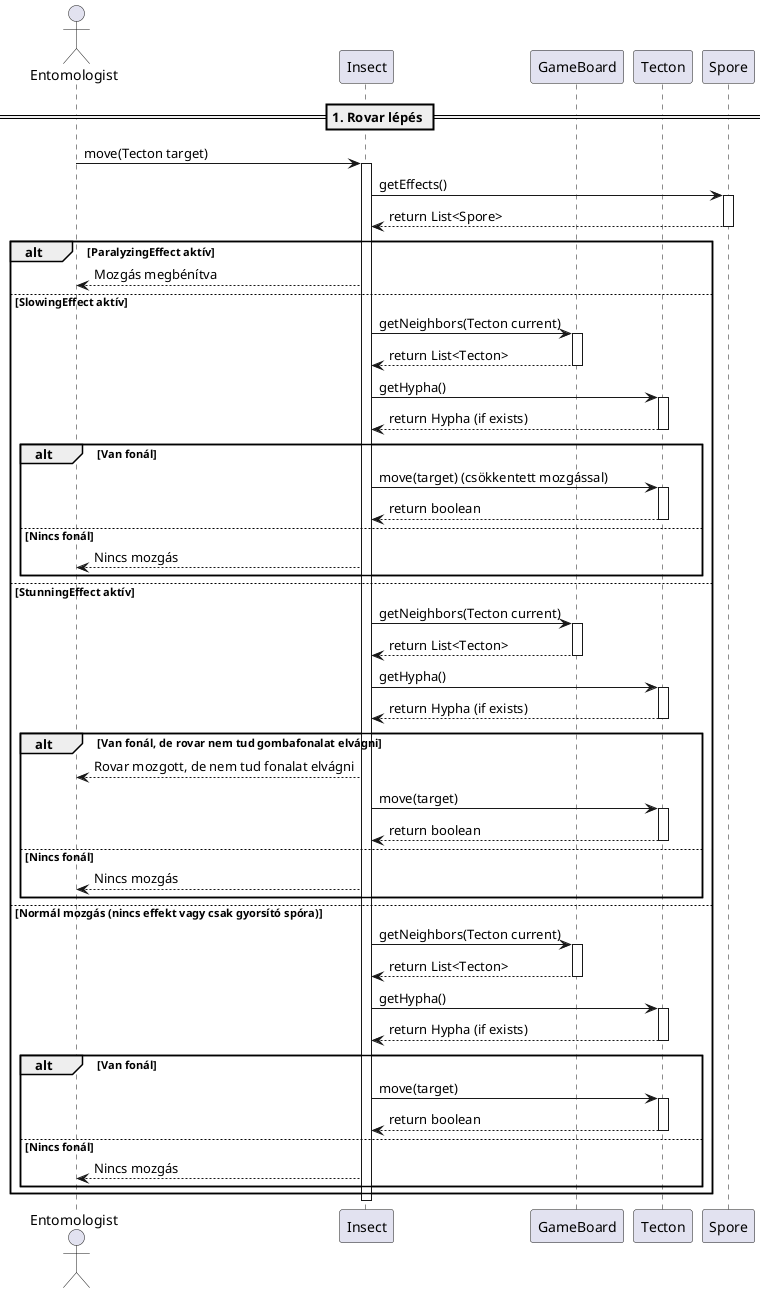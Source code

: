 @startuml

== 1. Rovar lépés ==
actor Entomologist
participant Insect
participant GameBoard
participant Tecton
participant Spore

Entomologist -> Insect: move(Tecton target)
activate Insect

Insect -> Spore: getEffects()
activate Spore
Spore --> Insect: return List<Spore>

deactivate Spore

alt ParalyzingEffect aktív
    Insect --> Entomologist: Mozgás megbénítva
else SlowingEffect aktív
    Insect -> GameBoard: getNeighbors(Tecton current)
    activate GameBoard
    GameBoard --> Insect: return List<Tecton>
    deactivate GameBoard

    Insect -> Tecton: getHypha()
    activate Tecton
    Tecton --> Insect: return Hypha (if exists)
    deactivate Tecton

    alt Van fonál
        Insect -> Tecton: move(target) (csökkentett mozgással)
        activate Tecton
        Tecton --> Insect: return boolean
        deactivate Tecton
    else Nincs fonál
        Insect --> Entomologist: Nincs mozgás
    end

else StunningEffect aktív
    Insect -> GameBoard: getNeighbors(Tecton current)
    activate GameBoard
    GameBoard --> Insect: return List<Tecton>
    deactivate GameBoard

    Insect -> Tecton: getHypha()
    activate Tecton
    Tecton --> Insect: return Hypha (if exists)
    deactivate Tecton

    alt Van fonál, de rovar nem tud gombafonalat elvágni
        Insect --> Entomologist: Rovar mozgott, de nem tud fonalat elvágni
        Insect -> Tecton: move(target)
        activate Tecton
        Tecton --> Insect: return boolean
        deactivate Tecton
    else Nincs fonál
        Insect --> Entomologist: Nincs mozgás
    end

else Normál mozgás (nincs effekt vagy csak gyorsító spóra)
    Insect -> GameBoard: getNeighbors(Tecton current)
    activate GameBoard
    GameBoard --> Insect: return List<Tecton>
    deactivate GameBoard

    Insect -> Tecton: getHypha()
    activate Tecton
    Tecton --> Insect: return Hypha (if exists)
    deactivate Tecton

    alt Van fonál
        Insect -> Tecton: move(target)
        activate Tecton
        Tecton --> Insect: return boolean
        deactivate Tecton
    else Nincs fonál
        Insect --> Entomologist: Nincs mozgás
    end
end

deactivate Insect

@enduml